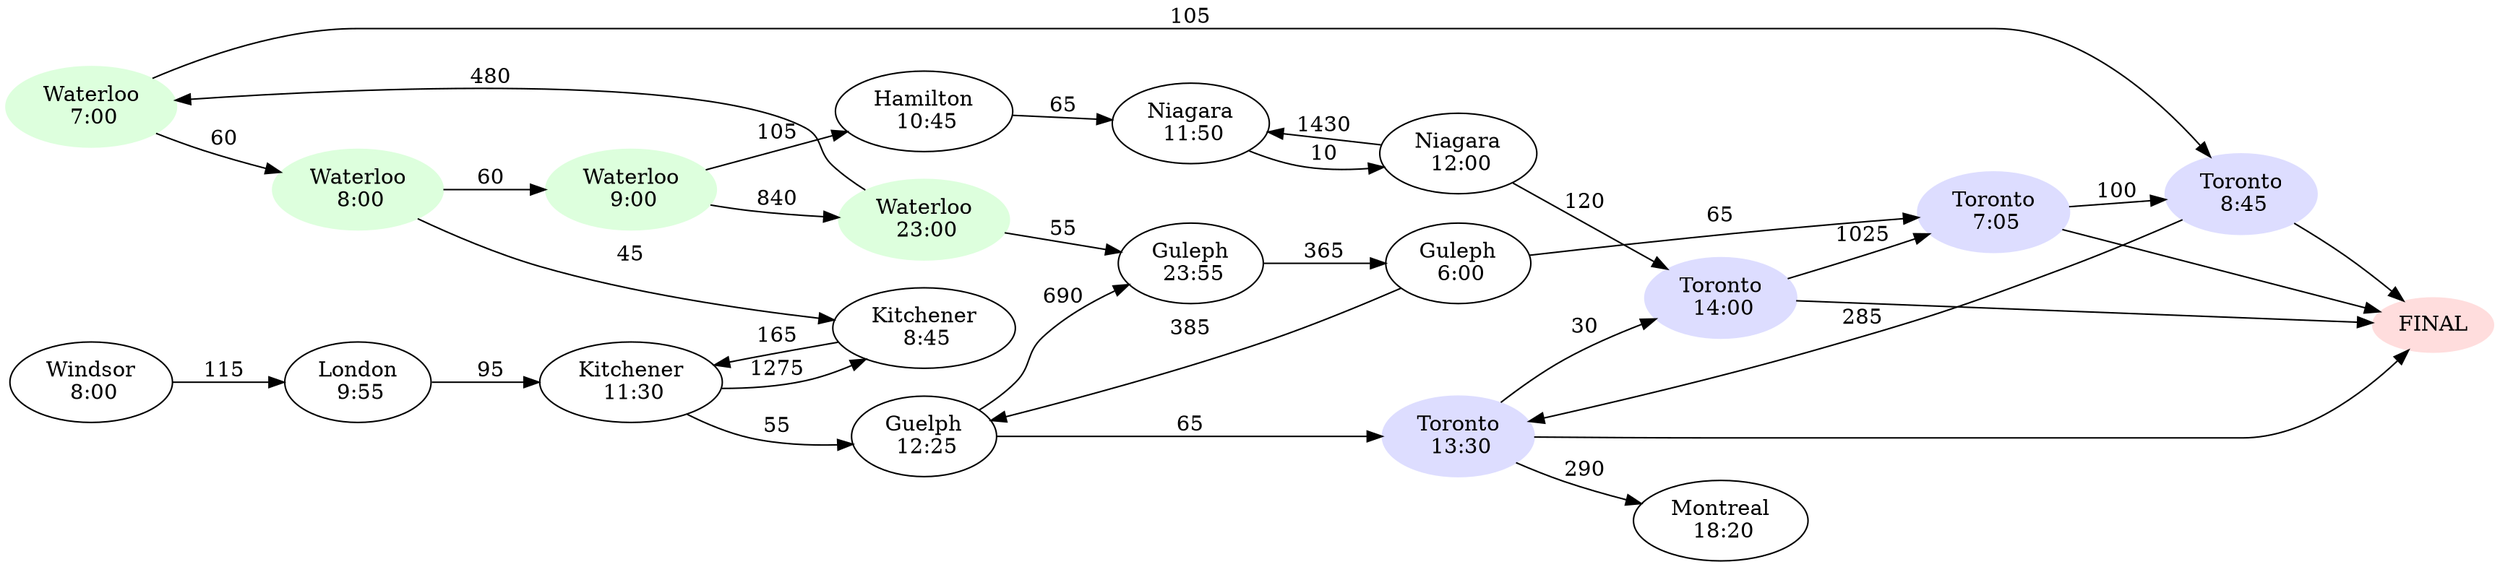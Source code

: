 digraph g{
rankdir="LR";

"Windsor\n 8:00"
"London\n 9:55"[rotate="90"]
"Kitchener\n 11:30"
"Guelph\n 12:25"
"Toronto\n 13:30"[color="#DDDDFF",style=filled]"Montreal\n 18:20"
"Kitchener\n 8:45"
"Waterloo\n 9:00"[color="#DDFFDD",style=filled]
"Waterloo\n 8:00"[color="#DDFFDD",style=filled]
"Waterloo\n 7:00"[color="#DDFFDD",style=filled]
"Waterloo\n 23:00"[color="#DDFFDD",style=filled]
"Hamilton\n 10:45"
"Niagara\n 11:50"
"Niagara\n 12:00"
"Toronto\n 14:00"[color="#DDDDFF",style=filled]
"Toronto\n 8:45"[color="#DDDDFF",style=filled]
"Guleph\n 23:55"
"Guleph\n 6:00"
"Toronto\n 7:05"[color="#DDDDFF",style=filled]
"FINAL"[color="#FFDDDD",style=filled]

"Windsor\n 8:00"->"London\n 9:55" [label="115"]
"London\n 9:55"->"Kitchener\n 11:30" [label="95"]
"Kitchener\n 11:30"->"Guelph\n 12:25"[label="55"]
"Guelph\n 12:25"->"Toronto\n 13:30"[label="65"]
"Toronto\n 13:30"->"Montreal\n 18:20"[label="290"]
"Waterloo\n 8:00"->"Kitchener\n 8:45"[label="45"]
"Kitchener\n 11:30"->"Kitchener\n 8:45"[label="1275"]
"Kitchener\n 8:45"->"Kitchener\n 11:30"[label="165"]
"Waterloo\n 9:00"->"Hamilton\n 10:45"[label="105"]
"Hamilton\n 10:45"->"Niagara\n 11:50"[label="65"]
"Niagara\n 12:00"->"Toronto\n 14:00"[label="120"]
"Niagara\n 11:50"->"Niagara\n 12:00"[label="10"]
"Niagara\n 12:00"->"Niagara\n 11:50"[label="1430"]
"Waterloo\n 7:00"->"Toronto\n 8:45"[label="105"]
"Waterloo\n 23:00"->"Guleph\n 23:55"[label="55"]
"Guleph\n 6:00"->"Toronto\n 7:05"[label="65"]
"Guelph\n 12:25"->"Guleph\n 23:55"[label="690"]
"Guleph\n 23:55"->"Guleph\n 6:00"[label="365"]
"Guleph\n 6:00"->"Guelph\n 12:25"[label="385"]
"Toronto\n 13:30"->"FINAL"
"Toronto\n 14:00"->"FINAL"
"Toronto\n 8:45"->"FINAL"
"Toronto\n 7:05"->"FINAL"
"Toronto\n 13:30"->"Toronto\n 14:00"[label="30"]
"Toronto\n 14:00"->"Toronto\n 7:05"[label="1025"]
"Toronto\n 8:45"->"Toronto\n 13:30"[label="285"]
"Toronto\n 7:05"->"Toronto\n 8:45"[label="100"]
"Waterloo\n 7:00"->"Waterloo\n 8:00"[label="60"]
"Waterloo\n 8:00"->"Waterloo\n 9:00"[label="60"]
"Waterloo\n 9:00"->"Waterloo\n 23:00"[label="840"]
"Waterloo\n 23:00"->"Waterloo\n 7:00"[label="480"]

}
